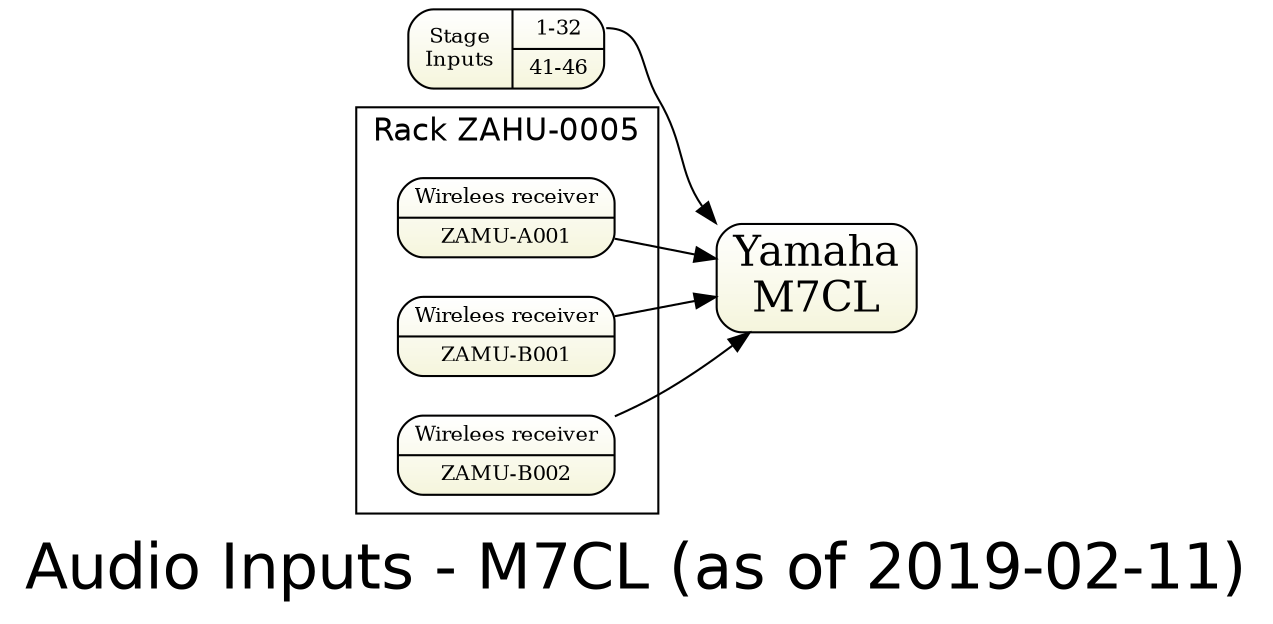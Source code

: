 digraph topology1 { 
graph [overlap = true, fontsize = 30, rankdir=LR 
      label="Audio Inputs - M7CL (as of 2019-02-11)",
      fontname = Helvetica]

node [shape=Mrecord, tooltip="" , fontsize = 10,
      fillcolor="white:beige" , style=filled  
      gradientangle=270]

stage [label="{ Stage\nInputs
|{<o1>1-32 
| <o2>41-46   
} }"]  

m7 [label="Yamaha\nM7CL" fontsize=20 ]

subgraph cluster_rear { label="Rack ZAHU-0005" fontsize=15
  zamua001 [label="Wirelees receiver|ZAMU-A001"]
  zamub001 [label="Wirelees receiver|ZAMU-B001"]
  zamub002 [label="Wirelees receiver|ZAMU-B002"]
}

{zamua001 zamub001 zamub002  } -> m7

stage:o1 -> m7:i2
}